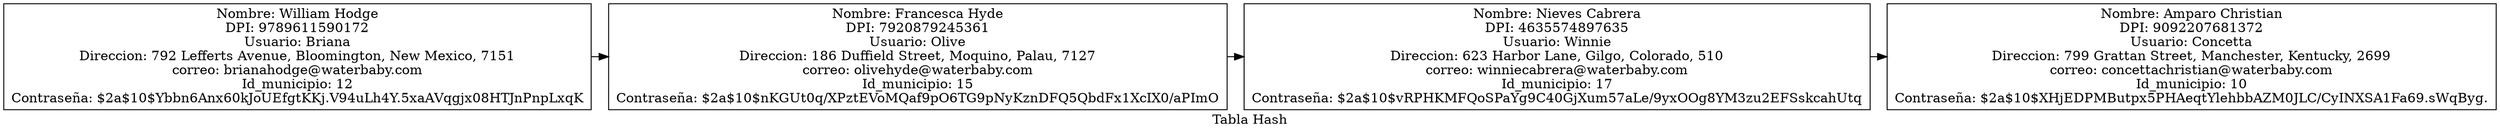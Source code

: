 digraph G{
label="Tabla Hash";
node[shape=box];
nC1852506212[label="Nombre: William Hodge
DPI: 9789611590172
Usuario: Briana
Direccion: 792 Lefferts Avenue, Bloomington, New Mexico, 7151
correo: brianahodge@waterbaby.com
Id_municipio: 12
Contraseña: $2a$10$Ybbn6Anx60kJoUEfgtKKj.V94uLh4Y.5xaAVqgjx08HTJnPnpLxqK"];
nC54713719[label="Nombre: Francesca Hyde
DPI: 7920879245361
Usuario: Olive
Direccion: 186 Duffield Street, Moquino, Palau, 7127
correo: olivehyde@waterbaby.com
Id_municipio: 15
Contraseña: $2a$10$nKGUt0q/XPztEVoMQaf9pO6TG9pNyKznDFQ5QbdFx1XcIX0/aPImO"];
nC371249712[label="Nombre: Nieves Cabrera
DPI: 4635574897635
Usuario: Winnie
Direccion: 623 Harbor Lane, Gilgo, Colorado, 510
correo: winniecabrera@waterbaby.com
Id_municipio: 17
Contraseña: $2a$10$vRPHKMFQoSPaYg9C40GjXum57aLe/9yxOOg8YM3zu2EFSskcahUtq"];
nC718798526[label="Nombre: Amparo Christian
DPI: 9092207681372
Usuario: Concetta
Direccion: 799 Grattan Street, Manchester, Kentucky, 2699
correo: concettachristian@waterbaby.com
Id_municipio: 10
Contraseña: $2a$10$XHjEDPMButpx5PHAeqtYlehbbAZM0JLC/CyINXSA1Fa69.sWqByg."];

{rank=same;nC1852506212->nC54713719;
nC54713719->nC371249712;
nC371249712->nC718798526;
}
}